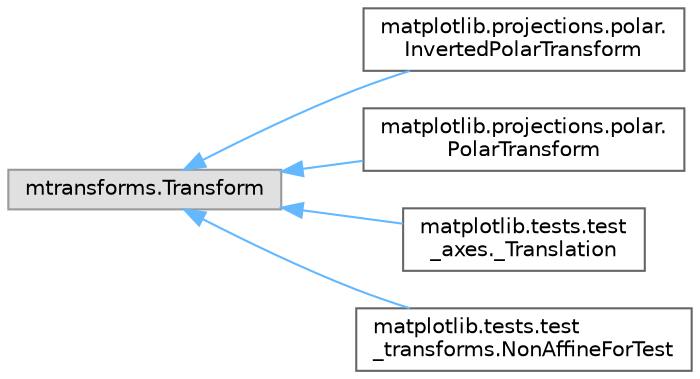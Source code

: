 digraph "Graphical Class Hierarchy"
{
 // LATEX_PDF_SIZE
  bgcolor="transparent";
  edge [fontname=Helvetica,fontsize=10,labelfontname=Helvetica,labelfontsize=10];
  node [fontname=Helvetica,fontsize=10,shape=box,height=0.2,width=0.4];
  rankdir="LR";
  Node0 [id="Node000000",label="mtransforms.Transform",height=0.2,width=0.4,color="grey60", fillcolor="#E0E0E0", style="filled",tooltip=" "];
  Node0 -> Node1 [id="edge4051_Node000000_Node000001",dir="back",color="steelblue1",style="solid",tooltip=" "];
  Node1 [id="Node000001",label="matplotlib.projections.polar.\lInvertedPolarTransform",height=0.2,width=0.4,color="grey40", fillcolor="white", style="filled",URL="$d3/da2/classmatplotlib_1_1projections_1_1polar_1_1InvertedPolarTransform.html",tooltip=" "];
  Node0 -> Node2 [id="edge4052_Node000000_Node000002",dir="back",color="steelblue1",style="solid",tooltip=" "];
  Node2 [id="Node000002",label="matplotlib.projections.polar.\lPolarTransform",height=0.2,width=0.4,color="grey40", fillcolor="white", style="filled",URL="$df/dc9/classmatplotlib_1_1projections_1_1polar_1_1PolarTransform.html",tooltip=" "];
  Node0 -> Node3 [id="edge4053_Node000000_Node000003",dir="back",color="steelblue1",style="solid",tooltip=" "];
  Node3 [id="Node000003",label="matplotlib.tests.test\l_axes._Translation",height=0.2,width=0.4,color="grey40", fillcolor="white", style="filled",URL="$d2/d93/classmatplotlib_1_1tests_1_1test__axes_1_1__Translation.html",tooltip=" "];
  Node0 -> Node4 [id="edge4054_Node000000_Node000004",dir="back",color="steelblue1",style="solid",tooltip=" "];
  Node4 [id="Node000004",label="matplotlib.tests.test\l_transforms.NonAffineForTest",height=0.2,width=0.4,color="grey40", fillcolor="white", style="filled",URL="$de/d57/classmatplotlib_1_1tests_1_1test__transforms_1_1NonAffineForTest.html",tooltip=" "];
}
